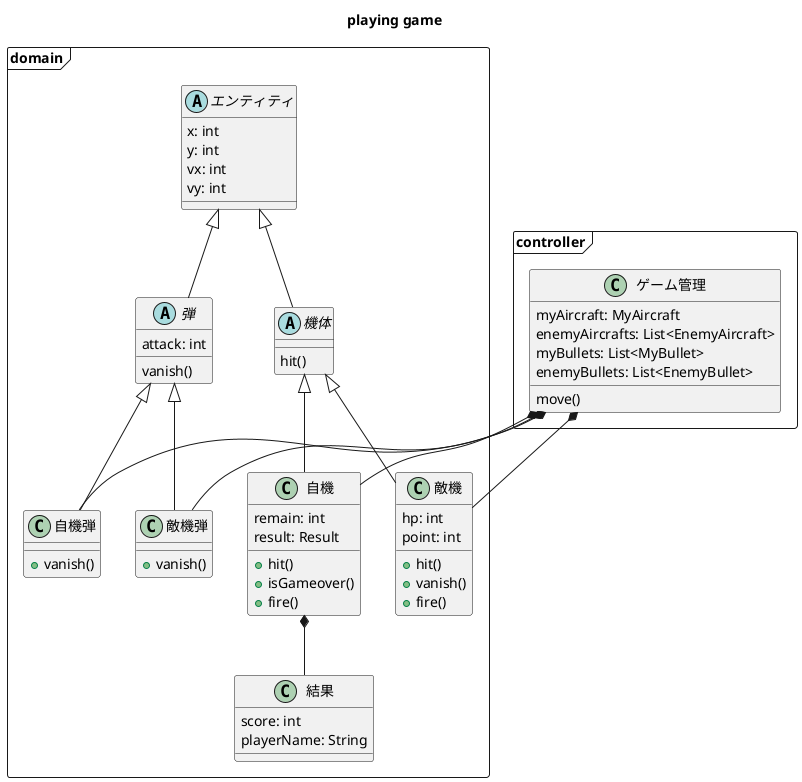 @startuml
title playing game

package domain <<Frame>> {

    abstract class "エンティティ" as Entity {
        x: int
        y: int
        vx: int
        vy: int

    }

    abstract class "弾" as Bullet extends Entity{
        attack: int

        vanish()
    }

    class "自機弾" as MyBullet extends Bullet {
        +vanish()
    }

    class "敵機弾" as EnemyBullet extends Bullet {
        +vanish()
    }

    abstract class "機体" as Aircraft extends Entity {

        hit()
    }

    class "自機" as MyAircraft extends Aircraft {
        remain: int
        result: Result

        +hit()
        +isGameover()
        +fire()
    }

    class "結果" as Result {
        score: int
        playerName: String
    }

    MyAircraft *-- Result

    class "敵機" as EnemyAircraft extends Aircraft {
        hp: int
        point: int

        +hit()
        +vanish()
        +fire()
    }
}

package controller <<Frame>> {
    class "ゲーム管理" as Administrator {
        myAircraft: MyAircraft
        enemyAircrafts: List<EnemyAircraft>
        myBullets: List<MyBullet>
        enemyBullets: List<EnemyBullet>

        move()
    }
}

Administrator *-- MyAircraft
Administrator *-- EnemyAircraft
Administrator *-- MyBullet
Administrator *-- EnemyBullet


@enduml
